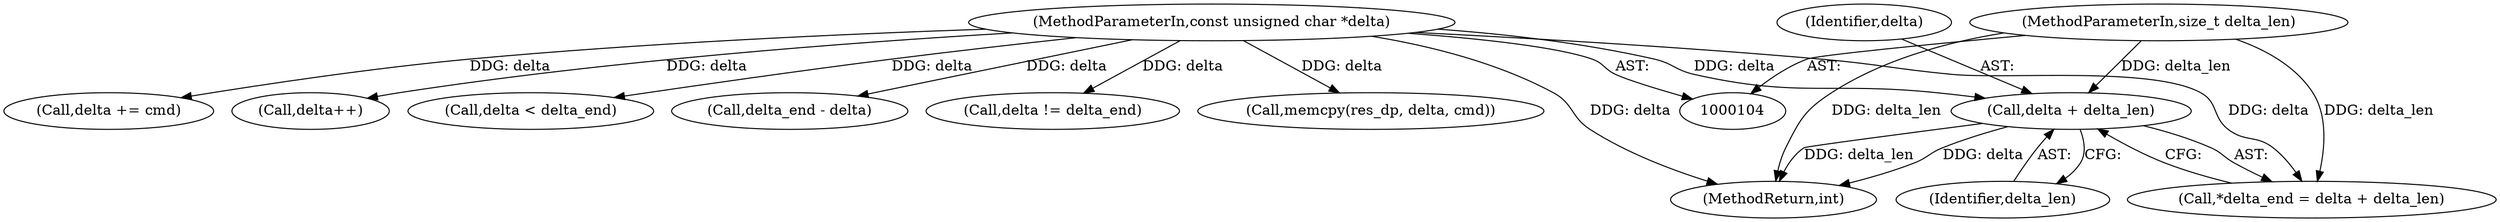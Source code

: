 digraph "0_libgit2_9844d38bed10e9ff17174434b3421b227ae710f3@pointer" {
"1000115" [label="(Call,delta + delta_len)"];
"1000109" [label="(MethodParameterIn,const unsigned char *delta)"];
"1000110" [label="(MethodParameterIn,size_t delta_len)"];
"1000299" [label="(Call,delta_end - delta)"];
"1000115" [label="(Call,delta + delta_len)"];
"1000325" [label="(Call,delta != delta_end)"];
"1000117" [label="(Identifier,delta_len)"];
"1000109" [label="(MethodParameterIn,const unsigned char *delta)"];
"1000307" [label="(Call,memcpy(res_dp, delta, cmd))"];
"1000110" [label="(MethodParameterIn,size_t delta_len)"];
"1000113" [label="(Call,*delta_end = delta + delta_len)"];
"1000311" [label="(Call,delta += cmd)"];
"1000199" [label="(Call,delta++)"];
"1000191" [label="(Call,delta < delta_end)"];
"1000116" [label="(Identifier,delta)"];
"1000350" [label="(MethodReturn,int)"];
"1000115" -> "1000113"  [label="AST: "];
"1000115" -> "1000117"  [label="CFG: "];
"1000116" -> "1000115"  [label="AST: "];
"1000117" -> "1000115"  [label="AST: "];
"1000113" -> "1000115"  [label="CFG: "];
"1000115" -> "1000350"  [label="DDG: delta_len"];
"1000115" -> "1000350"  [label="DDG: delta"];
"1000109" -> "1000115"  [label="DDG: delta"];
"1000110" -> "1000115"  [label="DDG: delta_len"];
"1000109" -> "1000104"  [label="AST: "];
"1000109" -> "1000350"  [label="DDG: delta"];
"1000109" -> "1000113"  [label="DDG: delta"];
"1000109" -> "1000191"  [label="DDG: delta"];
"1000109" -> "1000199"  [label="DDG: delta"];
"1000109" -> "1000299"  [label="DDG: delta"];
"1000109" -> "1000307"  [label="DDG: delta"];
"1000109" -> "1000311"  [label="DDG: delta"];
"1000109" -> "1000325"  [label="DDG: delta"];
"1000110" -> "1000104"  [label="AST: "];
"1000110" -> "1000350"  [label="DDG: delta_len"];
"1000110" -> "1000113"  [label="DDG: delta_len"];
}
